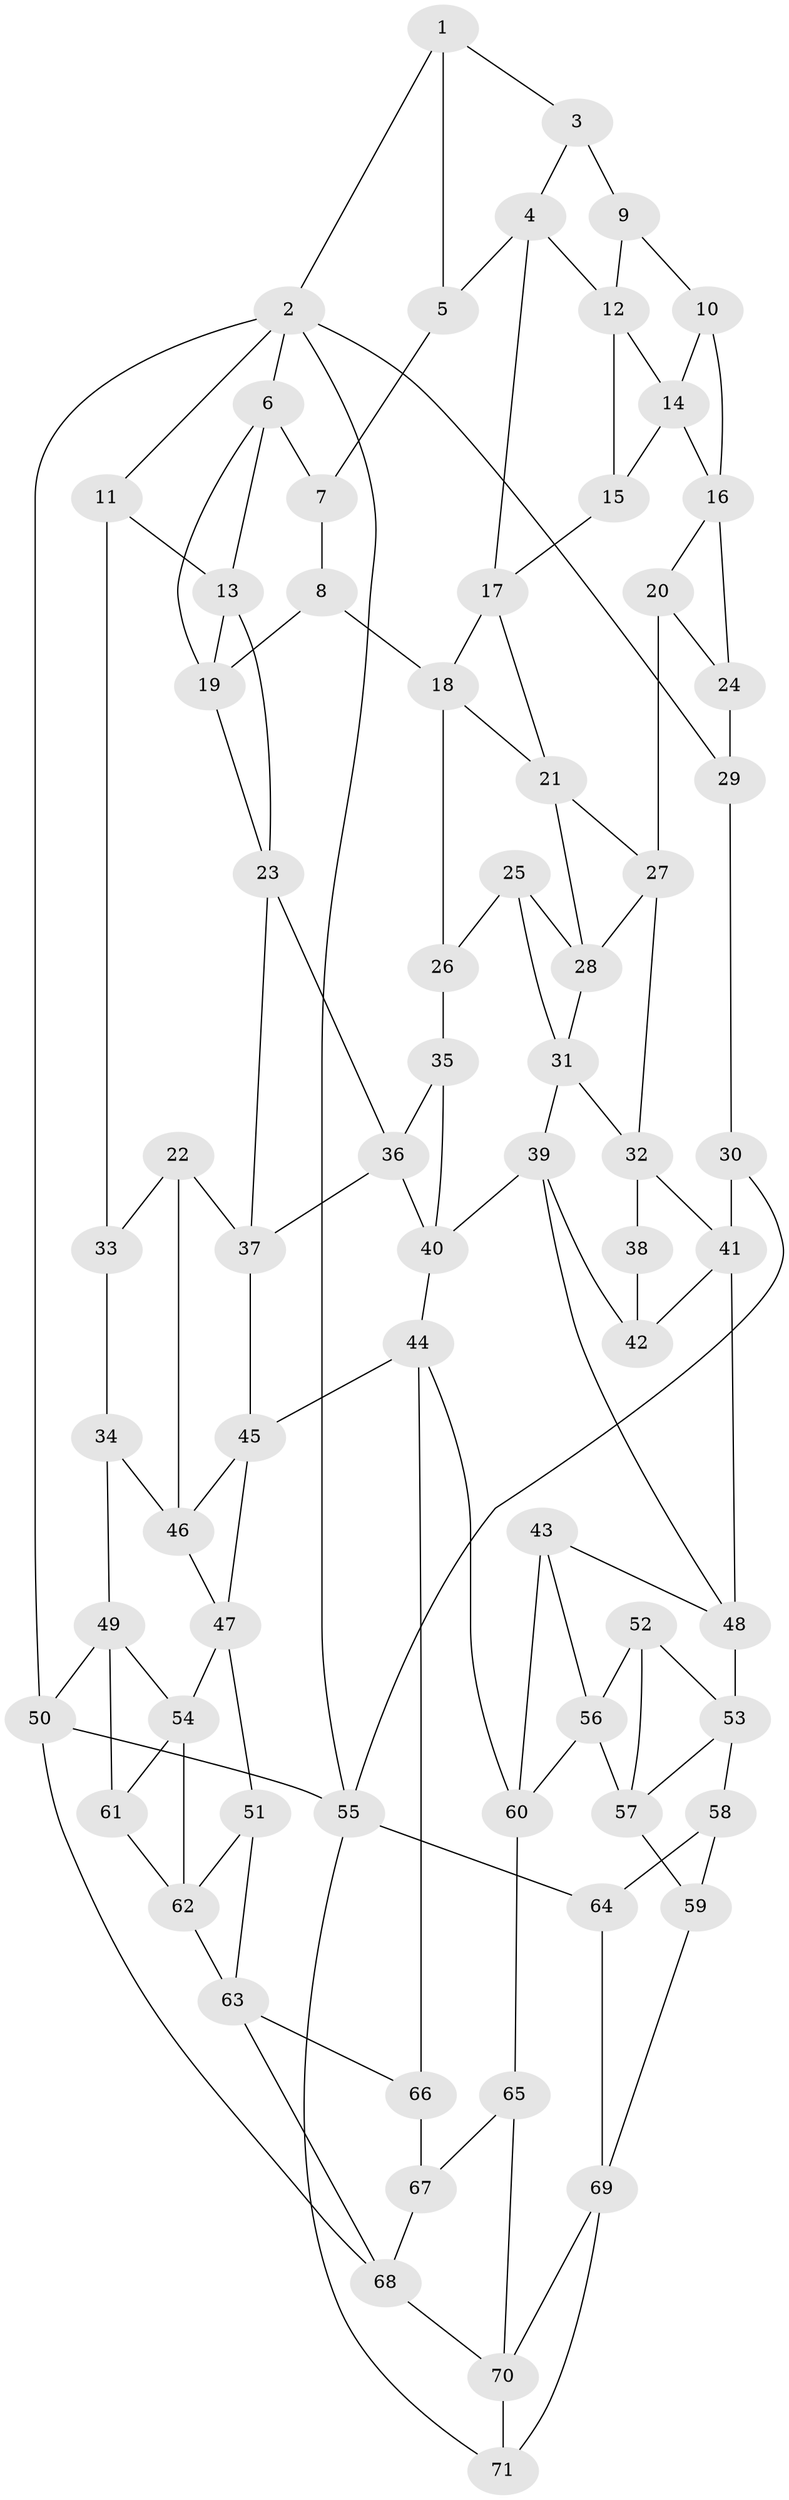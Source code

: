 // original degree distribution, {3: 0.014084507042253521, 4: 0.2323943661971831, 5: 0.5352112676056338, 6: 0.21830985915492956}
// Generated by graph-tools (version 1.1) at 2025/38/03/04/25 23:38:35]
// undirected, 71 vertices, 127 edges
graph export_dot {
  node [color=gray90,style=filled];
  1;
  2;
  3;
  4;
  5;
  6;
  7;
  8;
  9;
  10;
  11;
  12;
  13;
  14;
  15;
  16;
  17;
  18;
  19;
  20;
  21;
  22;
  23;
  24;
  25;
  26;
  27;
  28;
  29;
  30;
  31;
  32;
  33;
  34;
  35;
  36;
  37;
  38;
  39;
  40;
  41;
  42;
  43;
  44;
  45;
  46;
  47;
  48;
  49;
  50;
  51;
  52;
  53;
  54;
  55;
  56;
  57;
  58;
  59;
  60;
  61;
  62;
  63;
  64;
  65;
  66;
  67;
  68;
  69;
  70;
  71;
  1 -- 2 [weight=1.0];
  1 -- 3 [weight=1.0];
  1 -- 5 [weight=1.0];
  2 -- 6 [weight=1.0];
  2 -- 11 [weight=1.0];
  2 -- 29 [weight=1.0];
  2 -- 50 [weight=1.0];
  2 -- 55 [weight=1.0];
  3 -- 4 [weight=1.0];
  3 -- 9 [weight=2.0];
  4 -- 5 [weight=1.0];
  4 -- 12 [weight=1.0];
  4 -- 17 [weight=1.0];
  5 -- 7 [weight=2.0];
  6 -- 7 [weight=1.0];
  6 -- 13 [weight=1.0];
  6 -- 19 [weight=1.0];
  7 -- 8 [weight=1.0];
  8 -- 18 [weight=1.0];
  8 -- 19 [weight=1.0];
  9 -- 10 [weight=1.0];
  9 -- 12 [weight=1.0];
  10 -- 14 [weight=1.0];
  10 -- 16 [weight=1.0];
  11 -- 13 [weight=1.0];
  11 -- 33 [weight=2.0];
  12 -- 14 [weight=1.0];
  12 -- 15 [weight=1.0];
  13 -- 19 [weight=1.0];
  13 -- 23 [weight=1.0];
  14 -- 15 [weight=1.0];
  14 -- 16 [weight=1.0];
  15 -- 17 [weight=1.0];
  16 -- 20 [weight=1.0];
  16 -- 24 [weight=1.0];
  17 -- 18 [weight=1.0];
  17 -- 21 [weight=1.0];
  18 -- 21 [weight=1.0];
  18 -- 26 [weight=1.0];
  19 -- 23 [weight=1.0];
  20 -- 24 [weight=1.0];
  20 -- 27 [weight=1.0];
  21 -- 27 [weight=1.0];
  21 -- 28 [weight=1.0];
  22 -- 33 [weight=1.0];
  22 -- 37 [weight=1.0];
  22 -- 46 [weight=1.0];
  23 -- 36 [weight=1.0];
  23 -- 37 [weight=1.0];
  24 -- 29 [weight=2.0];
  25 -- 26 [weight=1.0];
  25 -- 28 [weight=1.0];
  25 -- 31 [weight=1.0];
  26 -- 35 [weight=2.0];
  27 -- 28 [weight=1.0];
  27 -- 32 [weight=1.0];
  28 -- 31 [weight=1.0];
  29 -- 30 [weight=1.0];
  30 -- 41 [weight=1.0];
  30 -- 55 [weight=1.0];
  31 -- 32 [weight=1.0];
  31 -- 39 [weight=1.0];
  32 -- 38 [weight=1.0];
  32 -- 41 [weight=1.0];
  33 -- 34 [weight=1.0];
  34 -- 46 [weight=1.0];
  34 -- 49 [weight=1.0];
  35 -- 36 [weight=1.0];
  35 -- 40 [weight=1.0];
  36 -- 37 [weight=1.0];
  36 -- 40 [weight=1.0];
  37 -- 45 [weight=1.0];
  38 -- 42 [weight=2.0];
  39 -- 40 [weight=1.0];
  39 -- 42 [weight=1.0];
  39 -- 48 [weight=1.0];
  40 -- 44 [weight=1.0];
  41 -- 42 [weight=1.0];
  41 -- 48 [weight=1.0];
  43 -- 48 [weight=1.0];
  43 -- 56 [weight=1.0];
  43 -- 60 [weight=1.0];
  44 -- 45 [weight=1.0];
  44 -- 60 [weight=1.0];
  44 -- 66 [weight=1.0];
  45 -- 46 [weight=1.0];
  45 -- 47 [weight=1.0];
  46 -- 47 [weight=1.0];
  47 -- 51 [weight=1.0];
  47 -- 54 [weight=1.0];
  48 -- 53 [weight=1.0];
  49 -- 50 [weight=1.0];
  49 -- 54 [weight=1.0];
  49 -- 61 [weight=1.0];
  50 -- 55 [weight=1.0];
  50 -- 68 [weight=1.0];
  51 -- 62 [weight=1.0];
  51 -- 63 [weight=1.0];
  52 -- 53 [weight=1.0];
  52 -- 56 [weight=1.0];
  52 -- 57 [weight=1.0];
  53 -- 57 [weight=1.0];
  53 -- 58 [weight=1.0];
  54 -- 61 [weight=1.0];
  54 -- 62 [weight=1.0];
  55 -- 64 [weight=1.0];
  55 -- 71 [weight=1.0];
  56 -- 57 [weight=1.0];
  56 -- 60 [weight=1.0];
  57 -- 59 [weight=1.0];
  58 -- 59 [weight=1.0];
  58 -- 64 [weight=2.0];
  59 -- 69 [weight=1.0];
  60 -- 65 [weight=1.0];
  61 -- 62 [weight=1.0];
  62 -- 63 [weight=1.0];
  63 -- 66 [weight=1.0];
  63 -- 68 [weight=1.0];
  64 -- 69 [weight=1.0];
  65 -- 67 [weight=1.0];
  65 -- 70 [weight=1.0];
  66 -- 67 [weight=2.0];
  67 -- 68 [weight=1.0];
  68 -- 70 [weight=1.0];
  69 -- 70 [weight=1.0];
  69 -- 71 [weight=1.0];
  70 -- 71 [weight=1.0];
}
